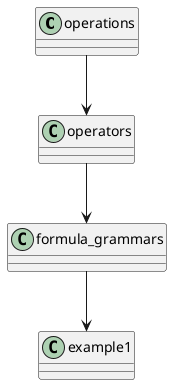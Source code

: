 @startuml
'https://plantuml.com/state-diagram


  operations --> operators
  operators --> formula_grammars
  formula_grammars --> example1

}
@enduml
